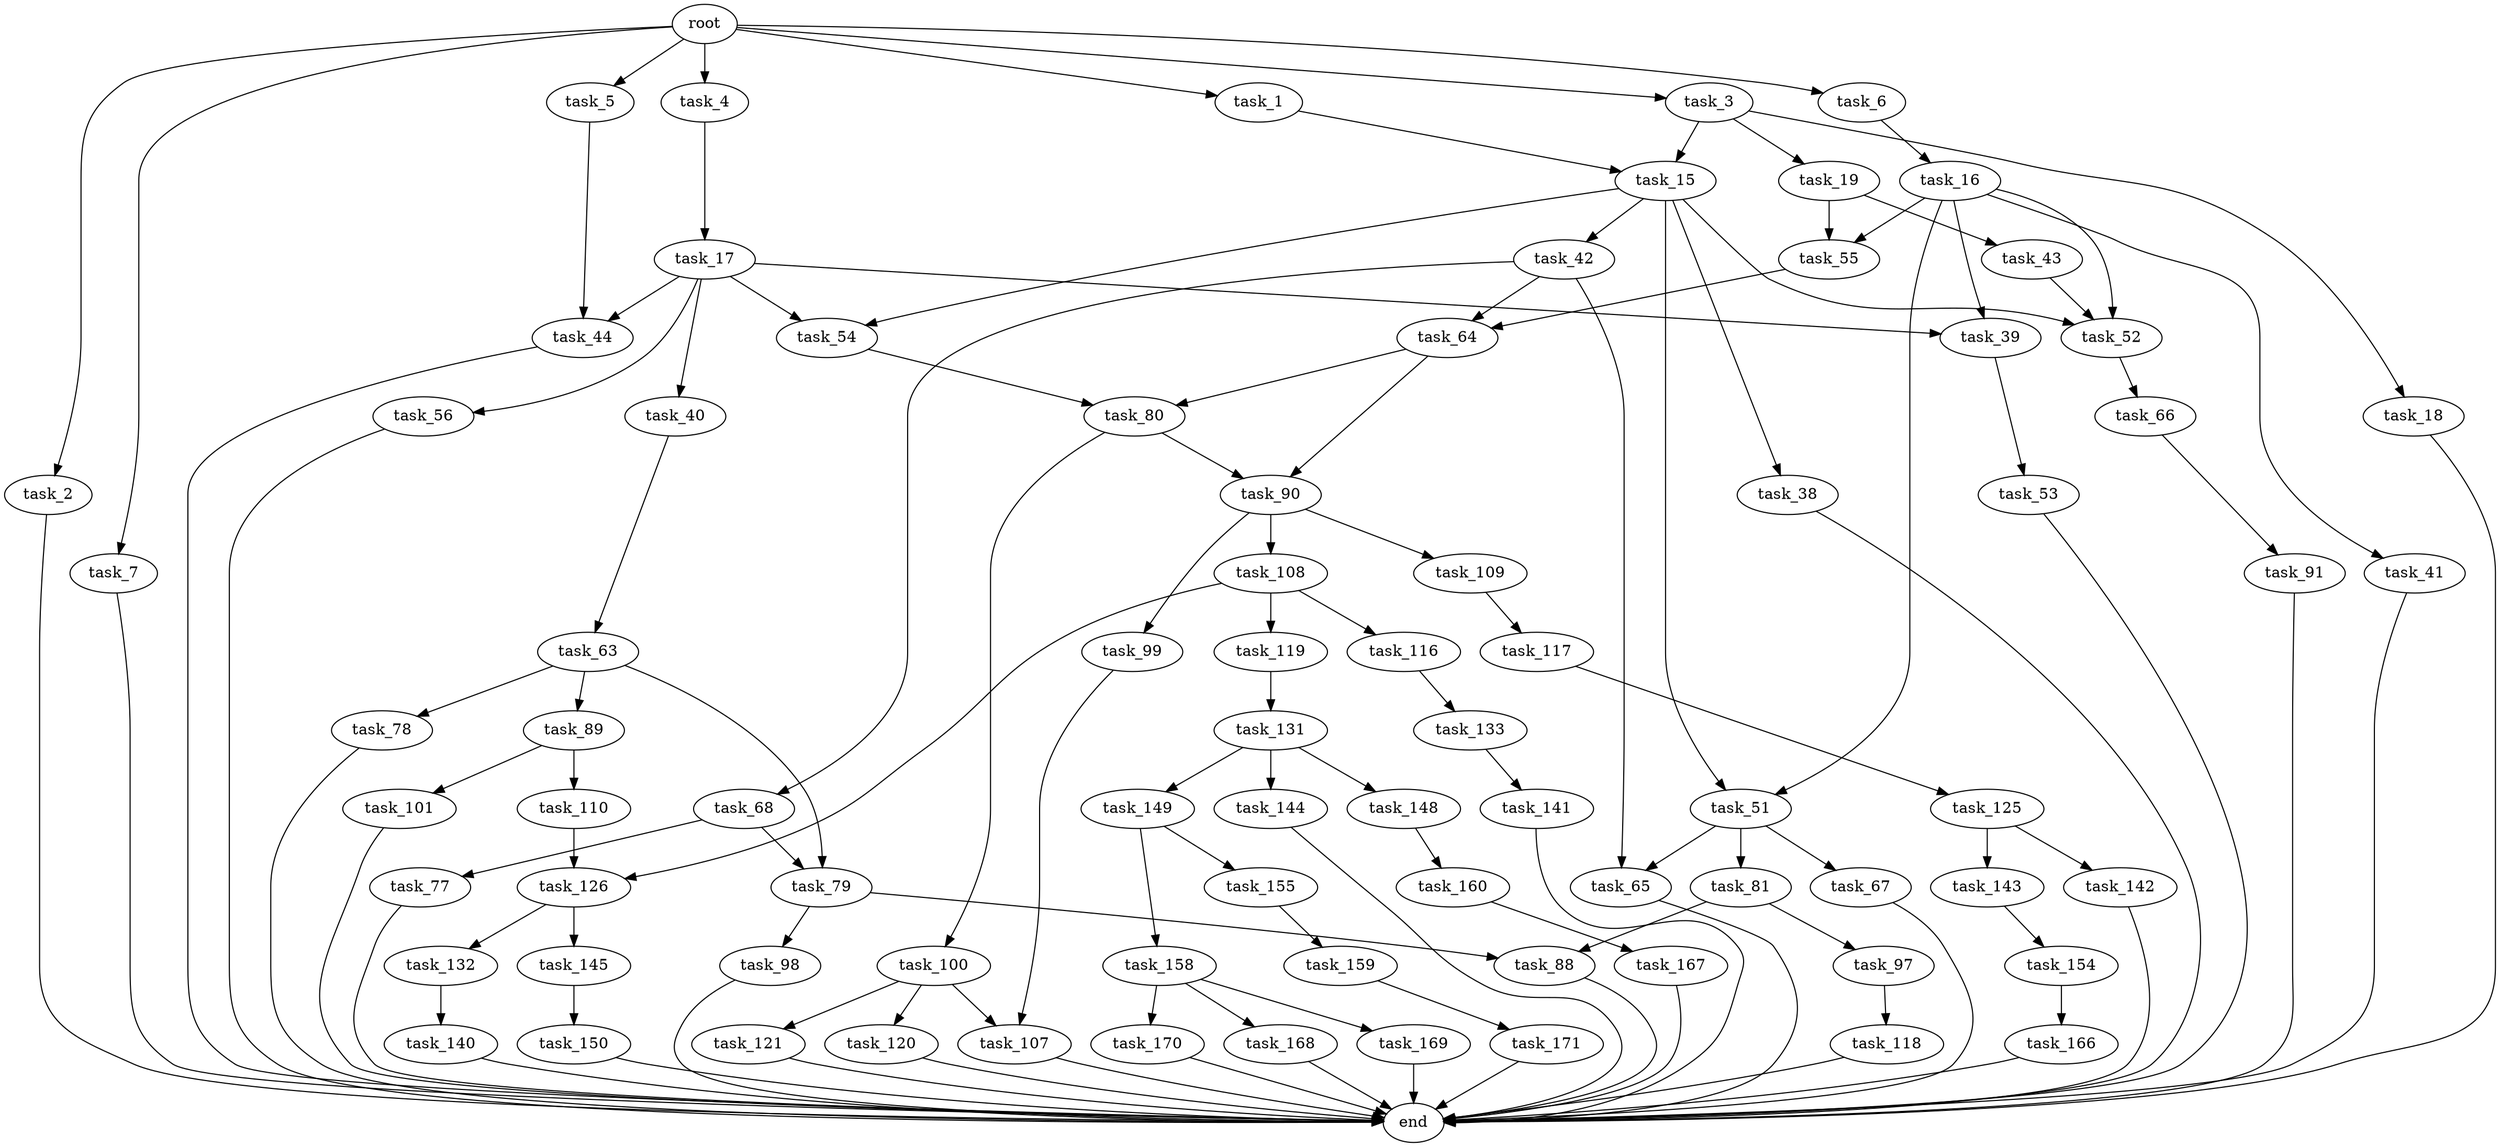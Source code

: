 digraph G {
  root [size="0.000000"];
  task_1 [size="284917189658.000000"];
  task_2 [size="231928233984.000000"];
  task_3 [size="368293445632.000000"];
  task_4 [size="322084588931.000000"];
  task_5 [size="438933708059.000000"];
  task_6 [size="2026226629.000000"];
  task_7 [size="1852006649.000000"];
  task_15 [size="749619500788.000000"];
  task_16 [size="231928233984.000000"];
  task_17 [size="1118926714615.000000"];
  task_18 [size="231928233984.000000"];
  task_19 [size="117713781996.000000"];
  task_38 [size="27561169017.000000"];
  task_39 [size="782757789696.000000"];
  task_40 [size="105115903116.000000"];
  task_41 [size="69422415106.000000"];
  task_42 [size="447497964768.000000"];
  task_43 [size="388524128735.000000"];
  task_44 [size="782757789696.000000"];
  task_51 [size="68719476736.000000"];
  task_52 [size="35469555556.000000"];
  task_53 [size="68719476736.000000"];
  task_54 [size="231928233984.000000"];
  task_55 [size="31817381977.000000"];
  task_56 [size="38419934506.000000"];
  task_63 [size="231928233984.000000"];
  task_64 [size="28359661799.000000"];
  task_65 [size="19069572364.000000"];
  task_66 [size="535585617.000000"];
  task_67 [size="145864380739.000000"];
  task_68 [size="1400999091606.000000"];
  task_77 [size="782757789696.000000"];
  task_78 [size="18014678962.000000"];
  task_79 [size="73841069961.000000"];
  task_80 [size="511919102180.000000"];
  task_81 [size="13371766577.000000"];
  task_88 [size="100516516216.000000"];
  task_89 [size="782757789696.000000"];
  task_90 [size="8589934592.000000"];
  task_91 [size="9277105521.000000"];
  task_97 [size="368293445632.000000"];
  task_98 [size="26629519025.000000"];
  task_99 [size="14104742793.000000"];
  task_100 [size="512730468589.000000"];
  task_101 [size="231928233984.000000"];
  task_107 [size="39602804267.000000"];
  task_108 [size="134217728000.000000"];
  task_109 [size="1073741824000.000000"];
  task_110 [size="14545456058.000000"];
  task_116 [size="3390437747.000000"];
  task_117 [size="18658877981.000000"];
  task_118 [size="574497935183.000000"];
  task_119 [size="16901926384.000000"];
  task_120 [size="11500516345.000000"];
  task_121 [size="632061791848.000000"];
  task_125 [size="368293445632.000000"];
  task_126 [size="68719476736.000000"];
  task_131 [size="87604663396.000000"];
  task_132 [size="782757789696.000000"];
  task_133 [size="4326773779.000000"];
  task_140 [size="1437268329.000000"];
  task_141 [size="549755813888.000000"];
  task_142 [size="774652982173.000000"];
  task_143 [size="549755813888.000000"];
  task_144 [size="18415450843.000000"];
  task_145 [size="1073741824000.000000"];
  task_148 [size="2014633296.000000"];
  task_149 [size="42731896377.000000"];
  task_150 [size="41883851350.000000"];
  task_154 [size="1378747419932.000000"];
  task_155 [size="133594978108.000000"];
  task_158 [size="59588710273.000000"];
  task_159 [size="1073741824000.000000"];
  task_160 [size="7421193197.000000"];
  task_166 [size="134217728000.000000"];
  task_167 [size="800103458373.000000"];
  task_168 [size="23223190475.000000"];
  task_169 [size="28991029248.000000"];
  task_170 [size="549755813888.000000"];
  task_171 [size="645324718943.000000"];
  end [size="0.000000"];

  root -> task_1 [size="1.000000"];
  root -> task_2 [size="1.000000"];
  root -> task_3 [size="1.000000"];
  root -> task_4 [size="1.000000"];
  root -> task_5 [size="1.000000"];
  root -> task_6 [size="1.000000"];
  root -> task_7 [size="1.000000"];
  task_1 -> task_15 [size="301989888.000000"];
  task_2 -> end [size="1.000000"];
  task_3 -> task_15 [size="411041792.000000"];
  task_3 -> task_18 [size="411041792.000000"];
  task_3 -> task_19 [size="411041792.000000"];
  task_4 -> task_17 [size="838860800.000000"];
  task_5 -> task_44 [size="301989888.000000"];
  task_6 -> task_16 [size="33554432.000000"];
  task_7 -> end [size="1.000000"];
  task_15 -> task_38 [size="838860800.000000"];
  task_15 -> task_42 [size="838860800.000000"];
  task_15 -> task_51 [size="838860800.000000"];
  task_15 -> task_52 [size="838860800.000000"];
  task_15 -> task_54 [size="838860800.000000"];
  task_16 -> task_39 [size="301989888.000000"];
  task_16 -> task_41 [size="301989888.000000"];
  task_16 -> task_51 [size="301989888.000000"];
  task_16 -> task_52 [size="301989888.000000"];
  task_16 -> task_55 [size="301989888.000000"];
  task_17 -> task_39 [size="679477248.000000"];
  task_17 -> task_40 [size="679477248.000000"];
  task_17 -> task_44 [size="679477248.000000"];
  task_17 -> task_54 [size="679477248.000000"];
  task_17 -> task_56 [size="679477248.000000"];
  task_18 -> end [size="1.000000"];
  task_19 -> task_43 [size="134217728.000000"];
  task_19 -> task_55 [size="134217728.000000"];
  task_38 -> end [size="1.000000"];
  task_39 -> task_53 [size="679477248.000000"];
  task_40 -> task_63 [size="209715200.000000"];
  task_41 -> end [size="1.000000"];
  task_42 -> task_64 [size="679477248.000000"];
  task_42 -> task_65 [size="679477248.000000"];
  task_42 -> task_68 [size="679477248.000000"];
  task_43 -> task_52 [size="679477248.000000"];
  task_44 -> end [size="1.000000"];
  task_51 -> task_65 [size="134217728.000000"];
  task_51 -> task_67 [size="134217728.000000"];
  task_51 -> task_81 [size="134217728.000000"];
  task_52 -> task_66 [size="33554432.000000"];
  task_53 -> end [size="1.000000"];
  task_54 -> task_80 [size="301989888.000000"];
  task_55 -> task_64 [size="838860800.000000"];
  task_56 -> end [size="1.000000"];
  task_63 -> task_78 [size="301989888.000000"];
  task_63 -> task_79 [size="301989888.000000"];
  task_63 -> task_89 [size="301989888.000000"];
  task_64 -> task_80 [size="536870912.000000"];
  task_64 -> task_90 [size="536870912.000000"];
  task_65 -> end [size="1.000000"];
  task_66 -> task_91 [size="33554432.000000"];
  task_67 -> end [size="1.000000"];
  task_68 -> task_77 [size="838860800.000000"];
  task_68 -> task_79 [size="838860800.000000"];
  task_77 -> end [size="1.000000"];
  task_78 -> end [size="1.000000"];
  task_79 -> task_88 [size="75497472.000000"];
  task_79 -> task_98 [size="75497472.000000"];
  task_80 -> task_90 [size="411041792.000000"];
  task_80 -> task_100 [size="411041792.000000"];
  task_81 -> task_88 [size="679477248.000000"];
  task_81 -> task_97 [size="679477248.000000"];
  task_88 -> end [size="1.000000"];
  task_89 -> task_101 [size="679477248.000000"];
  task_89 -> task_110 [size="679477248.000000"];
  task_90 -> task_99 [size="33554432.000000"];
  task_90 -> task_108 [size="33554432.000000"];
  task_90 -> task_109 [size="33554432.000000"];
  task_91 -> end [size="1.000000"];
  task_97 -> task_118 [size="411041792.000000"];
  task_98 -> end [size="1.000000"];
  task_99 -> task_107 [size="33554432.000000"];
  task_100 -> task_107 [size="679477248.000000"];
  task_100 -> task_120 [size="679477248.000000"];
  task_100 -> task_121 [size="679477248.000000"];
  task_101 -> end [size="1.000000"];
  task_107 -> end [size="1.000000"];
  task_108 -> task_116 [size="209715200.000000"];
  task_108 -> task_119 [size="209715200.000000"];
  task_108 -> task_126 [size="209715200.000000"];
  task_109 -> task_117 [size="838860800.000000"];
  task_110 -> task_126 [size="301989888.000000"];
  task_116 -> task_133 [size="75497472.000000"];
  task_117 -> task_125 [size="301989888.000000"];
  task_118 -> end [size="1.000000"];
  task_119 -> task_131 [size="301989888.000000"];
  task_120 -> end [size="1.000000"];
  task_121 -> end [size="1.000000"];
  task_125 -> task_142 [size="411041792.000000"];
  task_125 -> task_143 [size="411041792.000000"];
  task_126 -> task_132 [size="134217728.000000"];
  task_126 -> task_145 [size="134217728.000000"];
  task_131 -> task_144 [size="75497472.000000"];
  task_131 -> task_148 [size="75497472.000000"];
  task_131 -> task_149 [size="75497472.000000"];
  task_132 -> task_140 [size="679477248.000000"];
  task_133 -> task_141 [size="75497472.000000"];
  task_140 -> end [size="1.000000"];
  task_141 -> end [size="1.000000"];
  task_142 -> end [size="1.000000"];
  task_143 -> task_154 [size="536870912.000000"];
  task_144 -> end [size="1.000000"];
  task_145 -> task_150 [size="838860800.000000"];
  task_148 -> task_160 [size="75497472.000000"];
  task_149 -> task_155 [size="75497472.000000"];
  task_149 -> task_158 [size="75497472.000000"];
  task_150 -> end [size="1.000000"];
  task_154 -> task_166 [size="838860800.000000"];
  task_155 -> task_159 [size="301989888.000000"];
  task_158 -> task_168 [size="134217728.000000"];
  task_158 -> task_169 [size="134217728.000000"];
  task_158 -> task_170 [size="134217728.000000"];
  task_159 -> task_171 [size="838860800.000000"];
  task_160 -> task_167 [size="536870912.000000"];
  task_166 -> end [size="1.000000"];
  task_167 -> end [size="1.000000"];
  task_168 -> end [size="1.000000"];
  task_169 -> end [size="1.000000"];
  task_170 -> end [size="1.000000"];
  task_171 -> end [size="1.000000"];
}
